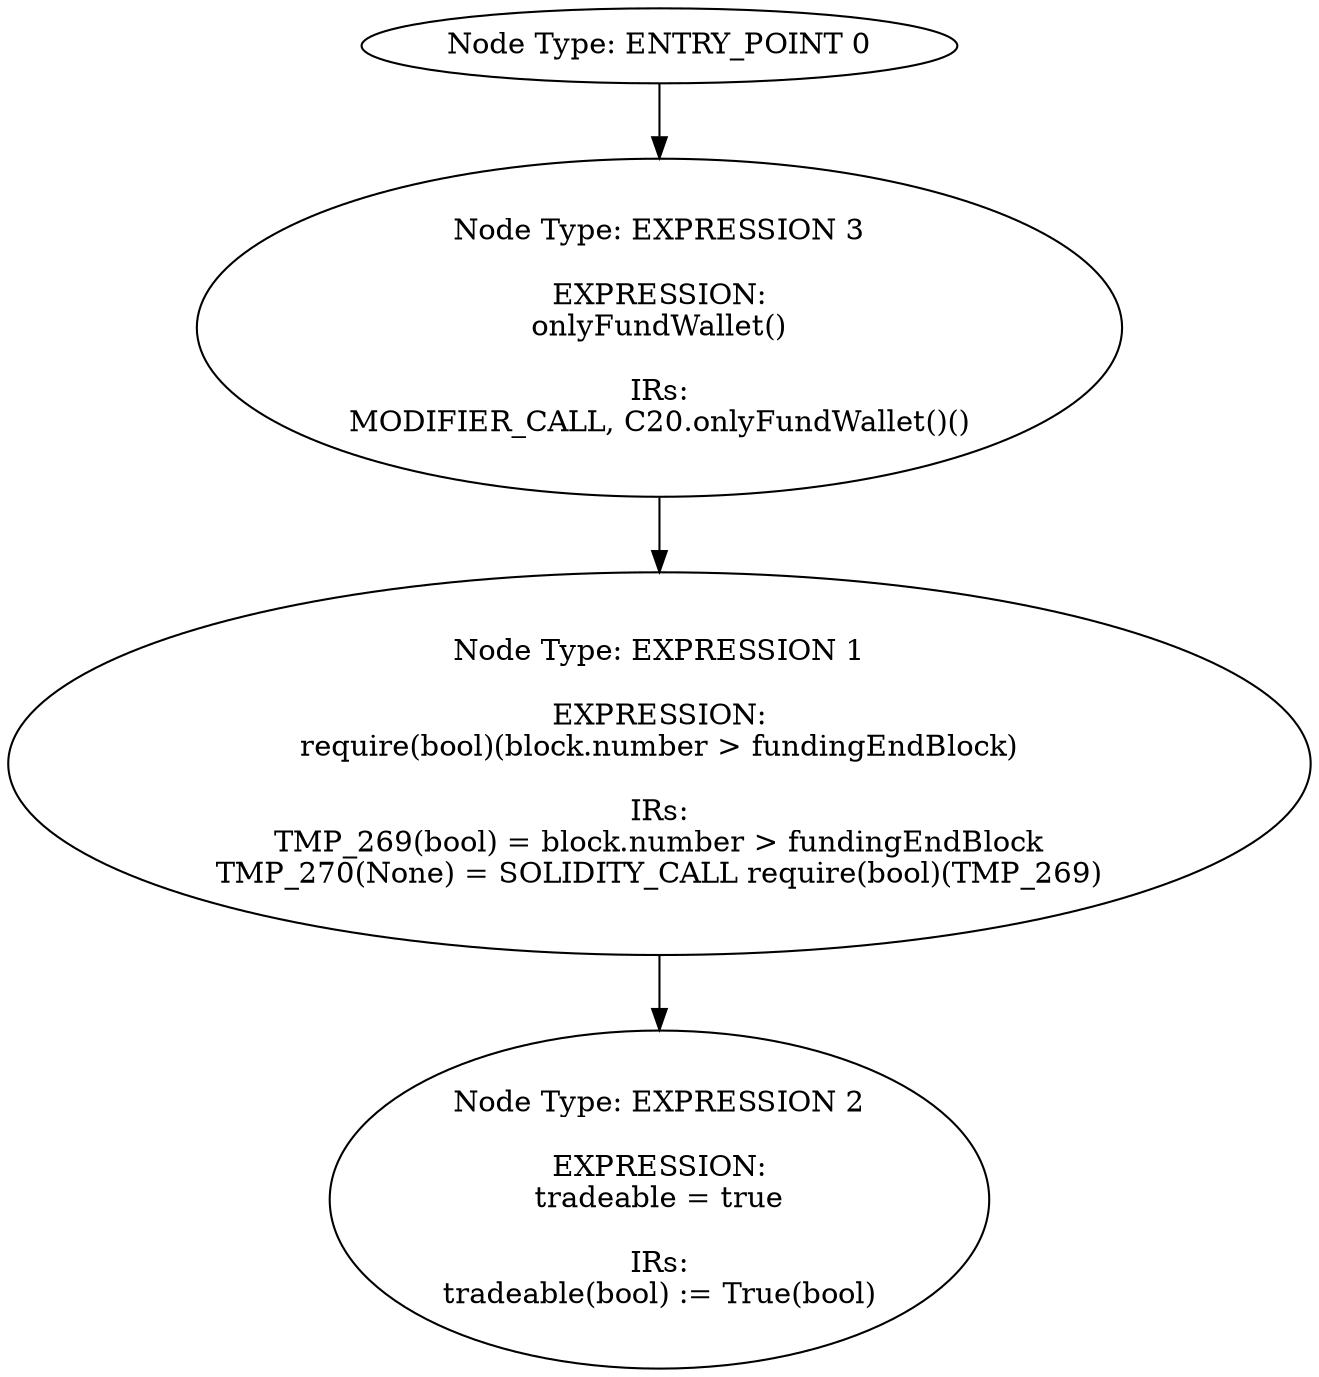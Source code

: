 digraph{
0[label="Node Type: ENTRY_POINT 0
"];
0->3;
1[label="Node Type: EXPRESSION 1

EXPRESSION:
require(bool)(block.number > fundingEndBlock)

IRs:
TMP_269(bool) = block.number > fundingEndBlock
TMP_270(None) = SOLIDITY_CALL require(bool)(TMP_269)"];
1->2;
2[label="Node Type: EXPRESSION 2

EXPRESSION:
tradeable = true

IRs:
tradeable(bool) := True(bool)"];
3[label="Node Type: EXPRESSION 3

EXPRESSION:
onlyFundWallet()

IRs:
MODIFIER_CALL, C20.onlyFundWallet()()"];
3->1;
}
